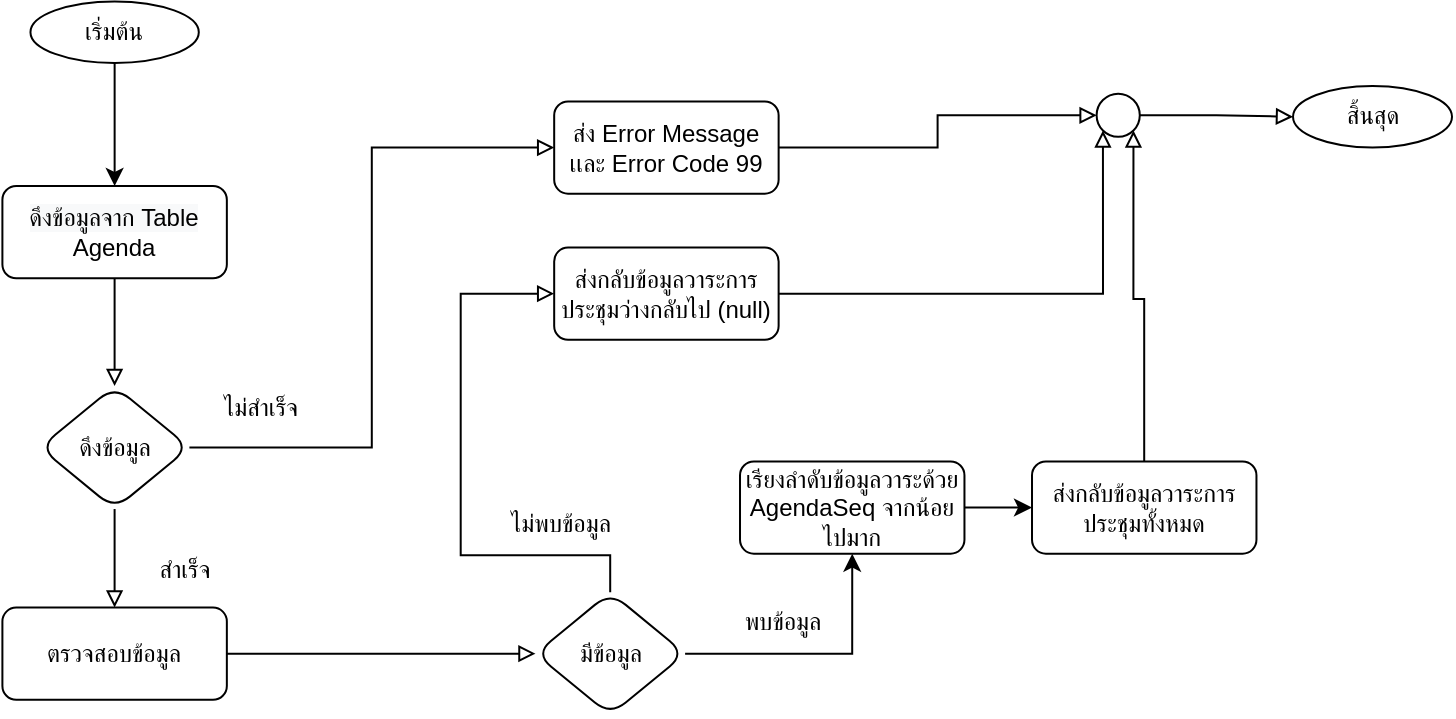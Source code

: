 <mxfile version="20.2.7" type="github">
  <diagram id="pwYuRKHOuEpNASTx3KHh" name="หน้า-1">
    <mxGraphModel dx="946" dy="614" grid="1" gridSize="10" guides="1" tooltips="1" connect="1" arrows="1" fold="1" page="1" pageScale="1" pageWidth="827" pageHeight="1169" math="0" shadow="0">
      <root>
        <mxCell id="0" />
        <mxCell id="1" parent="0" />
        <mxCell id="Twkg1_KuKJyr9_LMZd9x-3" value="เริ่มต้น" style="ellipse;whiteSpace=wrap;html=1;rounded=1;glass=0;strokeWidth=1;shadow=0;" vertex="1" parent="1">
          <mxGeometry x="59.228" y="27.692" width="84.17" height="30.769" as="geometry" />
        </mxCell>
        <mxCell id="Twkg1_KuKJyr9_LMZd9x-4" value="สิ้นสุด" style="ellipse;whiteSpace=wrap;html=1;rounded=1;glass=0;strokeWidth=1;shadow=0;" vertex="1" parent="1">
          <mxGeometry x="690.506" y="70" width="79.494" height="30.769" as="geometry" />
        </mxCell>
        <mxCell id="Twkg1_KuKJyr9_LMZd9x-5" value="&lt;span style=&quot;color: rgb(0, 0, 0); font-family: Helvetica; font-size: 12px; font-style: normal; font-variant-ligatures: normal; font-variant-caps: normal; font-weight: 400; letter-spacing: normal; orphans: 2; text-align: center; text-indent: 0px; text-transform: none; widows: 2; word-spacing: 0px; -webkit-text-stroke-width: 0px; background-color: rgb(248, 249, 250); text-decoration-thickness: initial; text-decoration-style: initial; text-decoration-color: initial; float: none; display: inline !important;&quot;&gt;ดึงข้อมูลจาก Table&lt;/span&gt;&lt;br style=&quot;color: rgb(0, 0, 0); font-family: Helvetica; font-size: 12px; font-style: normal; font-variant-ligatures: normal; font-variant-caps: normal; font-weight: 400; letter-spacing: normal; orphans: 2; text-align: center; text-indent: 0px; text-transform: none; widows: 2; word-spacing: 0px; -webkit-text-stroke-width: 0px; background-color: rgb(248, 249, 250); text-decoration-thickness: initial; text-decoration-style: initial; text-decoration-color: initial;&quot;&gt;Agenda" style="rounded=1;whiteSpace=wrap;html=1;" vertex="1" parent="1">
          <mxGeometry x="45.2" y="120" width="112.227" height="46.154" as="geometry" />
        </mxCell>
        <mxCell id="Twkg1_KuKJyr9_LMZd9x-6" style="edgeStyle=orthogonalEdgeStyle;rounded=0;orthogonalLoop=1;jettySize=auto;html=1;entryX=0.5;entryY=0;entryDx=0;entryDy=0;" edge="1" parent="1" source="Twkg1_KuKJyr9_LMZd9x-3" target="Twkg1_KuKJyr9_LMZd9x-5">
          <mxGeometry relative="1" as="geometry" />
        </mxCell>
        <mxCell id="Twkg1_KuKJyr9_LMZd9x-7" value="ส่ง Error Message เเละ Error Code 99" style="whiteSpace=wrap;html=1;rounded=1;" vertex="1" parent="1">
          <mxGeometry x="321.092" y="77.692" width="112.227" height="46.154" as="geometry" />
        </mxCell>
        <mxCell id="Twkg1_KuKJyr9_LMZd9x-8" value="ตรวจสอบข้อมูล" style="whiteSpace=wrap;html=1;rounded=1;" vertex="1" parent="1">
          <mxGeometry x="45.2" y="330.769" width="112.227" height="46.154" as="geometry" />
        </mxCell>
        <mxCell id="Twkg1_KuKJyr9_LMZd9x-9" style="edgeStyle=orthogonalEdgeStyle;rounded=0;orthogonalLoop=1;jettySize=auto;html=1;entryX=0;entryY=0.5;entryDx=0;entryDy=0;endArrow=block;endFill=0;" edge="1" parent="1" source="Twkg1_KuKJyr9_LMZd9x-11" target="Twkg1_KuKJyr9_LMZd9x-7">
          <mxGeometry relative="1" as="geometry" />
        </mxCell>
        <mxCell id="Twkg1_KuKJyr9_LMZd9x-10" value="" style="edgeStyle=orthogonalEdgeStyle;rounded=0;orthogonalLoop=1;jettySize=auto;html=1;endArrow=block;endFill=0;" edge="1" parent="1" source="Twkg1_KuKJyr9_LMZd9x-11" target="Twkg1_KuKJyr9_LMZd9x-8">
          <mxGeometry relative="1" as="geometry" />
        </mxCell>
        <mxCell id="Twkg1_KuKJyr9_LMZd9x-11" value="ดึงข้อมูล" style="rhombus;whiteSpace=wrap;html=1;rounded=1;" vertex="1" parent="1">
          <mxGeometry x="63.905" y="220" width="74.818" height="61.538" as="geometry" />
        </mxCell>
        <mxCell id="Twkg1_KuKJyr9_LMZd9x-12" value="" style="edgeStyle=orthogonalEdgeStyle;rounded=0;orthogonalLoop=1;jettySize=auto;html=1;endArrow=block;endFill=0;" edge="1" parent="1" source="Twkg1_KuKJyr9_LMZd9x-5" target="Twkg1_KuKJyr9_LMZd9x-11">
          <mxGeometry relative="1" as="geometry" />
        </mxCell>
        <mxCell id="Twkg1_KuKJyr9_LMZd9x-13" value="ไม่สำเร็จ" style="text;html=1;align=center;verticalAlign=middle;resizable=0;points=[];autosize=1;strokeColor=none;fillColor=none;" vertex="1" parent="1">
          <mxGeometry x="138.723" y="216.154" width="70" height="30" as="geometry" />
        </mxCell>
        <mxCell id="Twkg1_KuKJyr9_LMZd9x-14" value="สำเร็จ" style="text;html=1;align=center;verticalAlign=middle;resizable=0;points=[];autosize=1;strokeColor=none;fillColor=none;" vertex="1" parent="1">
          <mxGeometry x="110.666" y="296.923" width="50" height="30" as="geometry" />
        </mxCell>
        <mxCell id="Twkg1_KuKJyr9_LMZd9x-29" style="edgeStyle=orthogonalEdgeStyle;rounded=0;orthogonalLoop=1;jettySize=auto;html=1;entryX=0.5;entryY=1;entryDx=0;entryDy=0;" edge="1" parent="1" source="Twkg1_KuKJyr9_LMZd9x-15" target="Twkg1_KuKJyr9_LMZd9x-28">
          <mxGeometry relative="1" as="geometry" />
        </mxCell>
        <mxCell id="Twkg1_KuKJyr9_LMZd9x-15" value="มีข้อมูล" style="rhombus;whiteSpace=wrap;html=1;rounded=1;" vertex="1" parent="1">
          <mxGeometry x="311.739" y="323.077" width="74.818" height="61.538" as="geometry" />
        </mxCell>
        <mxCell id="Twkg1_KuKJyr9_LMZd9x-16" value="" style="edgeStyle=orthogonalEdgeStyle;rounded=0;orthogonalLoop=1;jettySize=auto;html=1;endArrow=block;endFill=0;" edge="1" parent="1" source="Twkg1_KuKJyr9_LMZd9x-8" target="Twkg1_KuKJyr9_LMZd9x-15">
          <mxGeometry relative="1" as="geometry" />
        </mxCell>
        <mxCell id="Twkg1_KuKJyr9_LMZd9x-17" value="ส่งกลับข้อมูลวาระการประชุมว่างกลับไป (null)" style="whiteSpace=wrap;html=1;rounded=1;" vertex="1" parent="1">
          <mxGeometry x="321.092" y="150.769" width="112.227" height="46.154" as="geometry" />
        </mxCell>
        <mxCell id="Twkg1_KuKJyr9_LMZd9x-18" value="" style="edgeStyle=orthogonalEdgeStyle;rounded=0;orthogonalLoop=1;jettySize=auto;html=1;endArrow=block;endFill=0;" edge="1" parent="1" source="Twkg1_KuKJyr9_LMZd9x-15" target="Twkg1_KuKJyr9_LMZd9x-17">
          <mxGeometry relative="1" as="geometry">
            <Array as="points">
              <mxPoint x="349.148" y="304.615" />
              <mxPoint x="274.33" y="304.615" />
              <mxPoint x="274.33" y="173.846" />
            </Array>
          </mxGeometry>
        </mxCell>
        <mxCell id="Twkg1_KuKJyr9_LMZd9x-19" value="ไม่พบข้อมูล" style="text;html=1;align=center;verticalAlign=middle;resizable=0;points=[];autosize=1;strokeColor=none;fillColor=none;" vertex="1" parent="1">
          <mxGeometry x="283.683" y="273.846" width="80" height="30" as="geometry" />
        </mxCell>
        <mxCell id="Twkg1_KuKJyr9_LMZd9x-20" value="พบข้อมูล" style="text;html=1;align=center;verticalAlign=middle;resizable=0;points=[];autosize=1;strokeColor=none;fillColor=none;" vertex="1" parent="1">
          <mxGeometry x="400.0" y="323.076" width="70" height="30" as="geometry" />
        </mxCell>
        <mxCell id="Twkg1_KuKJyr9_LMZd9x-21" value="ส่งกลับข้อมูลวาระการประชุมทั้งหมด" style="whiteSpace=wrap;html=1;rounded=1;" vertex="1" parent="1">
          <mxGeometry x="560.003" y="257.689" width="112.227" height="46.154" as="geometry" />
        </mxCell>
        <mxCell id="Twkg1_KuKJyr9_LMZd9x-23" value="" style="edgeStyle=orthogonalEdgeStyle;rounded=0;orthogonalLoop=1;jettySize=auto;html=1;endArrow=block;endFill=0;" edge="1" parent="1" source="Twkg1_KuKJyr9_LMZd9x-24" target="Twkg1_KuKJyr9_LMZd9x-4">
          <mxGeometry relative="1" as="geometry" />
        </mxCell>
        <mxCell id="Twkg1_KuKJyr9_LMZd9x-24" value="" style="ellipse;whiteSpace=wrap;html=1;aspect=fixed;" vertex="1" parent="1">
          <mxGeometry x="592.307" y="73.846" width="21.582" height="21.582" as="geometry" />
        </mxCell>
        <mxCell id="Twkg1_KuKJyr9_LMZd9x-25" style="edgeStyle=orthogonalEdgeStyle;rounded=0;orthogonalLoop=1;jettySize=auto;html=1;entryX=0;entryY=0.5;entryDx=0;entryDy=0;endArrow=block;endFill=0;" edge="1" parent="1" source="Twkg1_KuKJyr9_LMZd9x-7" target="Twkg1_KuKJyr9_LMZd9x-24">
          <mxGeometry relative="1" as="geometry" />
        </mxCell>
        <mxCell id="Twkg1_KuKJyr9_LMZd9x-26" style="edgeStyle=orthogonalEdgeStyle;rounded=0;orthogonalLoop=1;jettySize=auto;html=1;entryX=0;entryY=1;entryDx=0;entryDy=0;endArrow=block;endFill=0;" edge="1" parent="1" source="Twkg1_KuKJyr9_LMZd9x-17" target="Twkg1_KuKJyr9_LMZd9x-24">
          <mxGeometry relative="1" as="geometry" />
        </mxCell>
        <mxCell id="Twkg1_KuKJyr9_LMZd9x-27" style="edgeStyle=orthogonalEdgeStyle;rounded=0;orthogonalLoop=1;jettySize=auto;html=1;entryX=1;entryY=1;entryDx=0;entryDy=0;endArrow=block;endFill=0;" edge="1" parent="1" source="Twkg1_KuKJyr9_LMZd9x-21" target="Twkg1_KuKJyr9_LMZd9x-24">
          <mxGeometry relative="1" as="geometry" />
        </mxCell>
        <mxCell id="Twkg1_KuKJyr9_LMZd9x-30" style="edgeStyle=orthogonalEdgeStyle;rounded=0;orthogonalLoop=1;jettySize=auto;html=1;" edge="1" parent="1" source="Twkg1_KuKJyr9_LMZd9x-28" target="Twkg1_KuKJyr9_LMZd9x-21">
          <mxGeometry relative="1" as="geometry" />
        </mxCell>
        <mxCell id="Twkg1_KuKJyr9_LMZd9x-28" value="เรียงลำดับข้อมูลวาระด้วย AgendaSeq จากน้อยไปมาก" style="whiteSpace=wrap;html=1;rounded=1;" vertex="1" parent="1">
          <mxGeometry x="414.003" y="257.689" width="112.227" height="46.154" as="geometry" />
        </mxCell>
      </root>
    </mxGraphModel>
  </diagram>
</mxfile>
